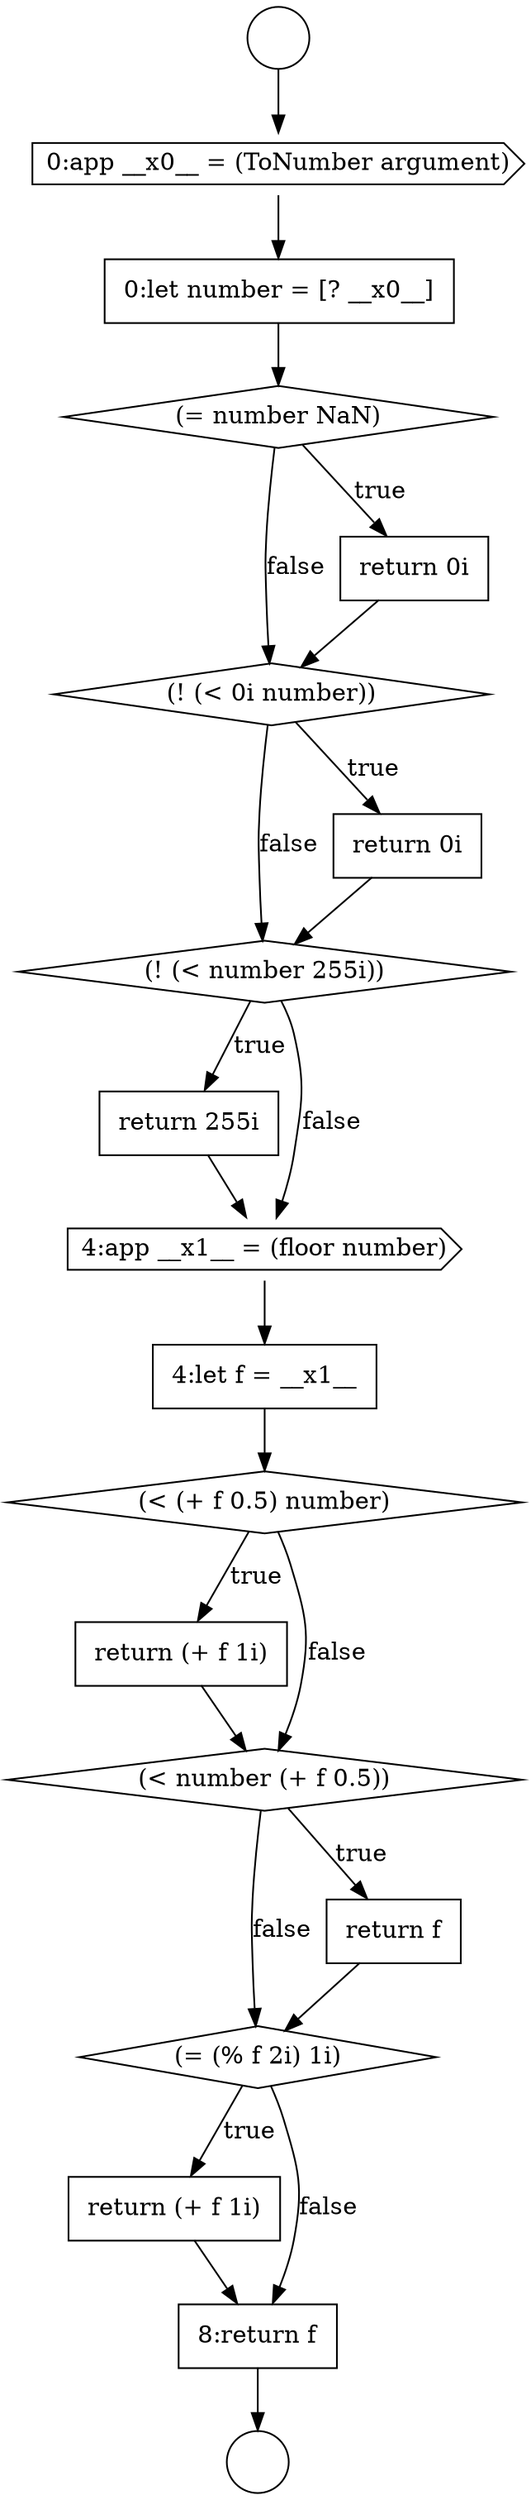digraph {
  node408 [shape=none, margin=0, label=<<font color="black">
    <table border="0" cellborder="1" cellspacing="0" cellpadding="10">
      <tr><td align="left">return (+ f 1i)</td></tr>
    </table>
  </font>> color="black" fillcolor="white" style=filled]
  node404 [shape=none, margin=0, label=<<font color="black">
    <table border="0" cellborder="1" cellspacing="0" cellpadding="10">
      <tr><td align="left">return 255i</td></tr>
    </table>
  </font>> color="black" fillcolor="white" style=filled]
  node407 [shape=diamond, label=<<font color="black">(&lt; (+ f 0.5) number)</font>> color="black" fillcolor="white" style=filled]
  node403 [shape=diamond, label=<<font color="black">(! (&lt; number 255i))</font>> color="black" fillcolor="white" style=filled]
  node398 [shape=none, margin=0, label=<<font color="black">
    <table border="0" cellborder="1" cellspacing="0" cellpadding="10">
      <tr><td align="left">0:let number = [? __x0__]</td></tr>
    </table>
  </font>> color="black" fillcolor="white" style=filled]
  node412 [shape=none, margin=0, label=<<font color="black">
    <table border="0" cellborder="1" cellspacing="0" cellpadding="10">
      <tr><td align="left">return (+ f 1i)</td></tr>
    </table>
  </font>> color="black" fillcolor="white" style=filled]
  node406 [shape=none, margin=0, label=<<font color="black">
    <table border="0" cellborder="1" cellspacing="0" cellpadding="10">
      <tr><td align="left">4:let f = __x1__</td></tr>
    </table>
  </font>> color="black" fillcolor="white" style=filled]
  node399 [shape=diamond, label=<<font color="black">(= number NaN)</font>> color="black" fillcolor="white" style=filled]
  node409 [shape=diamond, label=<<font color="black">(&lt; number (+ f 0.5))</font>> color="black" fillcolor="white" style=filled]
  node401 [shape=diamond, label=<<font color="black">(! (&lt; 0i number))</font>> color="black" fillcolor="white" style=filled]
  node400 [shape=none, margin=0, label=<<font color="black">
    <table border="0" cellborder="1" cellspacing="0" cellpadding="10">
      <tr><td align="left">return 0i</td></tr>
    </table>
  </font>> color="black" fillcolor="white" style=filled]
  node395 [shape=circle label=" " color="black" fillcolor="white" style=filled]
  node397 [shape=cds, label=<<font color="black">0:app __x0__ = (ToNumber argument)</font>> color="black" fillcolor="white" style=filled]
  node396 [shape=circle label=" " color="black" fillcolor="white" style=filled]
  node411 [shape=diamond, label=<<font color="black">(= (% f 2i) 1i)</font>> color="black" fillcolor="white" style=filled]
  node402 [shape=none, margin=0, label=<<font color="black">
    <table border="0" cellborder="1" cellspacing="0" cellpadding="10">
      <tr><td align="left">return 0i</td></tr>
    </table>
  </font>> color="black" fillcolor="white" style=filled]
  node413 [shape=none, margin=0, label=<<font color="black">
    <table border="0" cellborder="1" cellspacing="0" cellpadding="10">
      <tr><td align="left">8:return f</td></tr>
    </table>
  </font>> color="black" fillcolor="white" style=filled]
  node410 [shape=none, margin=0, label=<<font color="black">
    <table border="0" cellborder="1" cellspacing="0" cellpadding="10">
      <tr><td align="left">return f</td></tr>
    </table>
  </font>> color="black" fillcolor="white" style=filled]
  node405 [shape=cds, label=<<font color="black">4:app __x1__ = (floor number)</font>> color="black" fillcolor="white" style=filled]
  node406 -> node407 [ color="black"]
  node395 -> node397 [ color="black"]
  node400 -> node401 [ color="black"]
  node398 -> node399 [ color="black"]
  node411 -> node412 [label=<<font color="black">true</font>> color="black"]
  node411 -> node413 [label=<<font color="black">false</font>> color="black"]
  node399 -> node400 [label=<<font color="black">true</font>> color="black"]
  node399 -> node401 [label=<<font color="black">false</font>> color="black"]
  node401 -> node402 [label=<<font color="black">true</font>> color="black"]
  node401 -> node403 [label=<<font color="black">false</font>> color="black"]
  node412 -> node413 [ color="black"]
  node409 -> node410 [label=<<font color="black">true</font>> color="black"]
  node409 -> node411 [label=<<font color="black">false</font>> color="black"]
  node407 -> node408 [label=<<font color="black">true</font>> color="black"]
  node407 -> node409 [label=<<font color="black">false</font>> color="black"]
  node403 -> node404 [label=<<font color="black">true</font>> color="black"]
  node403 -> node405 [label=<<font color="black">false</font>> color="black"]
  node404 -> node405 [ color="black"]
  node397 -> node398 [ color="black"]
  node413 -> node396 [ color="black"]
  node410 -> node411 [ color="black"]
  node408 -> node409 [ color="black"]
  node405 -> node406 [ color="black"]
  node402 -> node403 [ color="black"]
}
